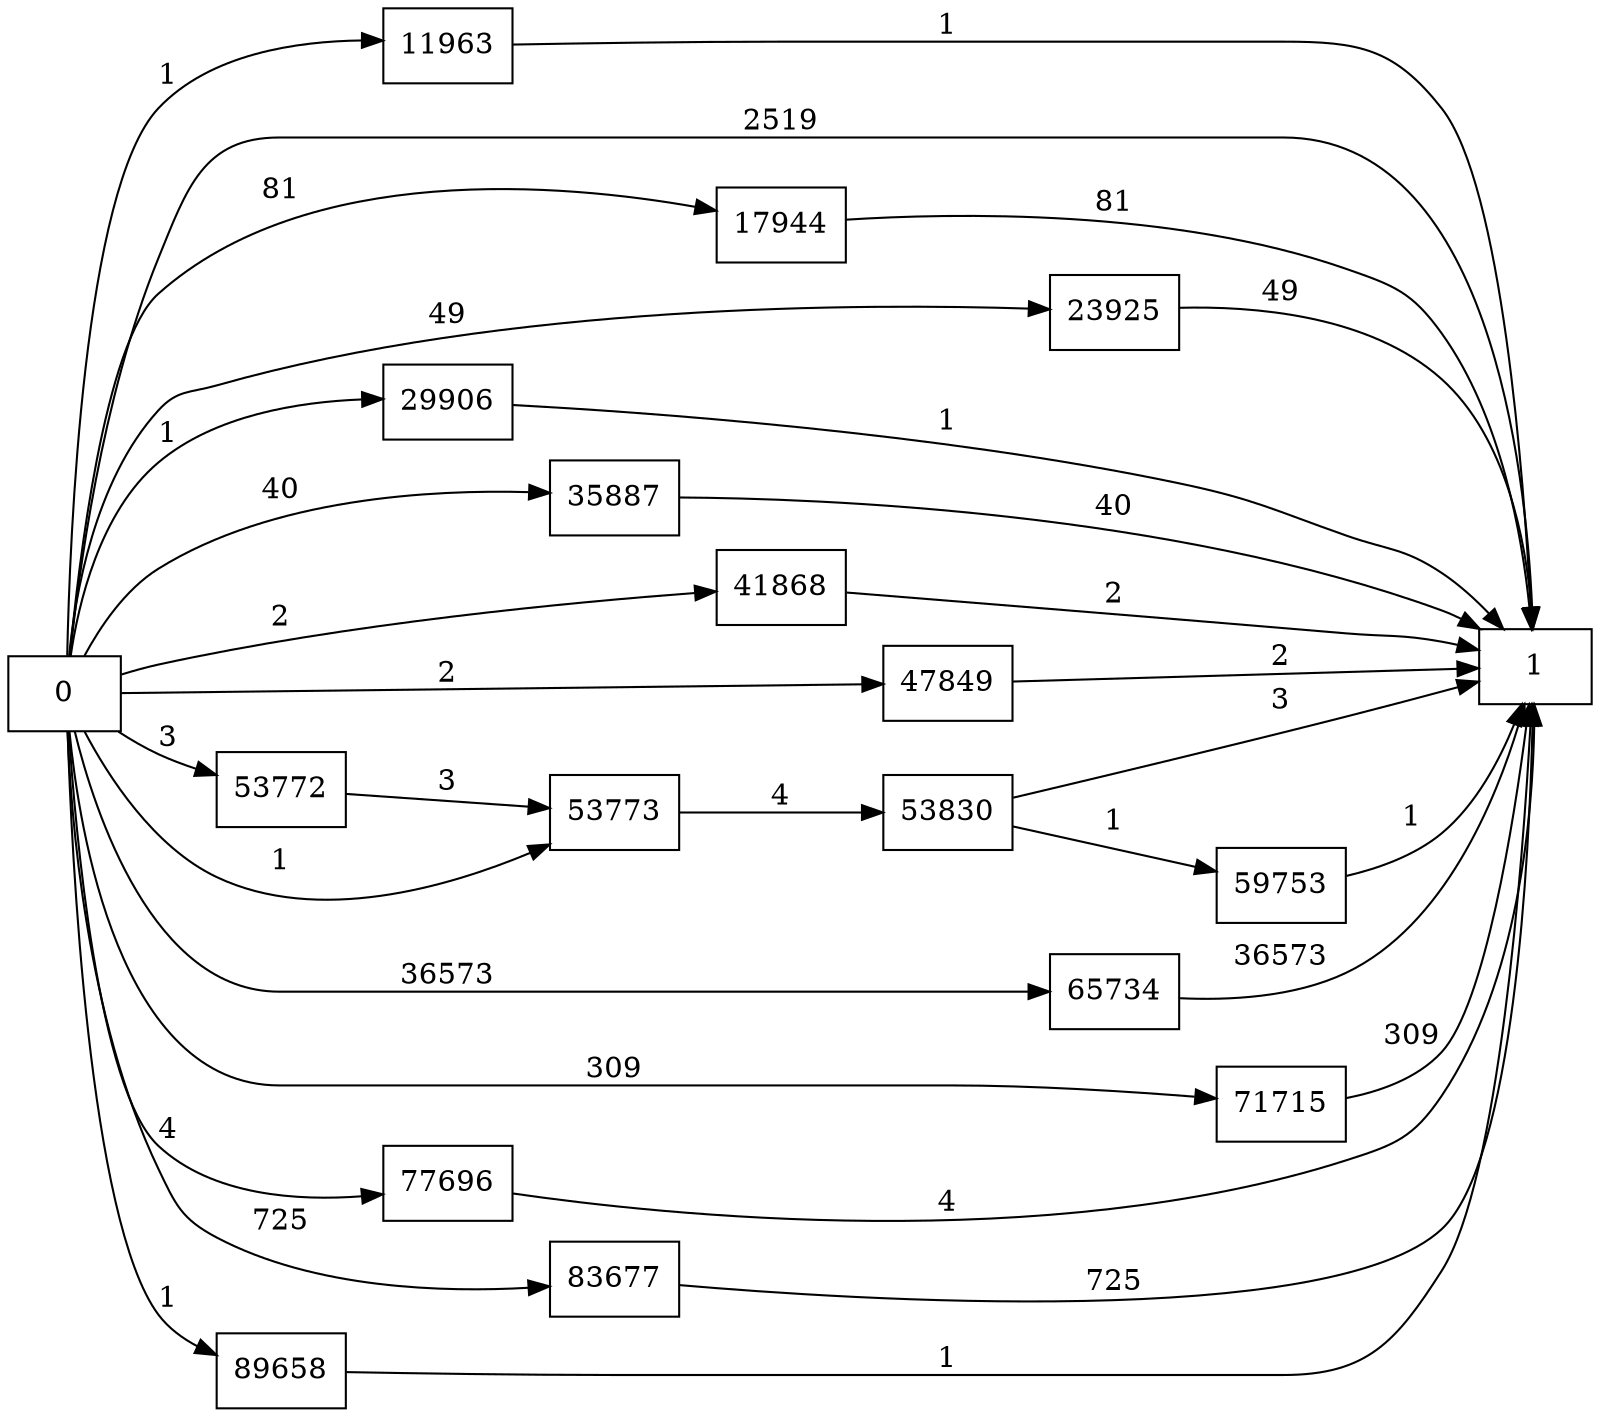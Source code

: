 digraph {
	graph [rankdir=LR]
	node [shape=rectangle]
	11963 -> 1 [label=1]
	17944 -> 1 [label=81]
	23925 -> 1 [label=49]
	29906 -> 1 [label=1]
	35887 -> 1 [label=40]
	41868 -> 1 [label=2]
	47849 -> 1 [label=2]
	53772 -> 53773 [label=3]
	53773 -> 53830 [label=4]
	53830 -> 1 [label=3]
	53830 -> 59753 [label=1]
	59753 -> 1 [label=1]
	65734 -> 1 [label=36573]
	71715 -> 1 [label=309]
	77696 -> 1 [label=4]
	83677 -> 1 [label=725]
	89658 -> 1 [label=1]
	0 -> 53773 [label=1]
	0 -> 1 [label=2519]
	0 -> 11963 [label=1]
	0 -> 17944 [label=81]
	0 -> 23925 [label=49]
	0 -> 29906 [label=1]
	0 -> 35887 [label=40]
	0 -> 41868 [label=2]
	0 -> 47849 [label=2]
	0 -> 53772 [label=3]
	0 -> 65734 [label=36573]
	0 -> 71715 [label=309]
	0 -> 77696 [label=4]
	0 -> 83677 [label=725]
	0 -> 89658 [label=1]
}
